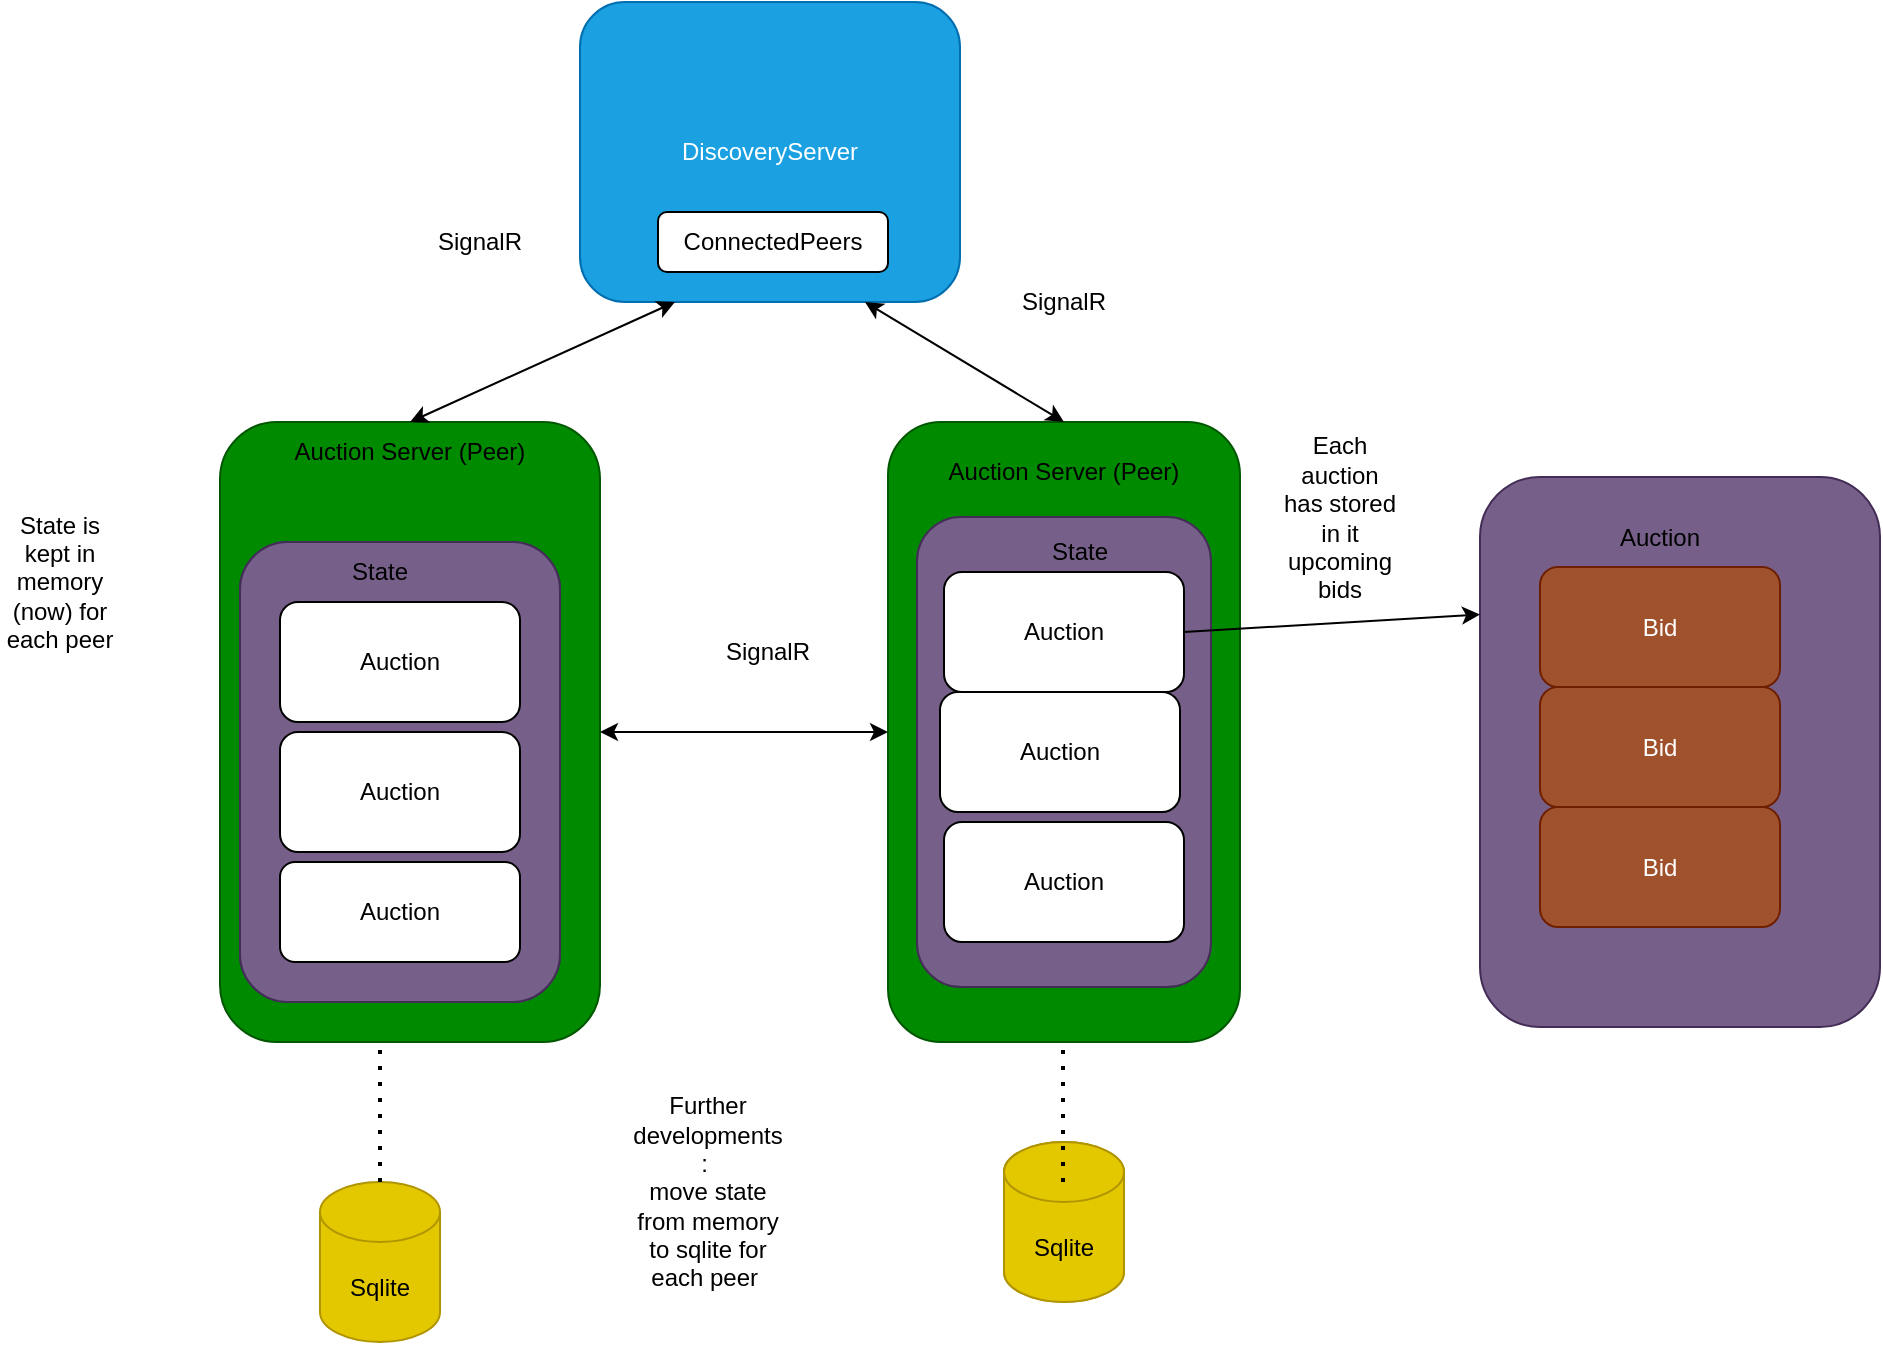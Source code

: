 <mxfile>
    <diagram id="bJKDXP5qXSIunAaAtHj4" name="Page-1">
        <mxGraphModel dx="1051" dy="787" grid="1" gridSize="10" guides="1" tooltips="1" connect="1" arrows="1" fold="1" page="1" pageScale="1" pageWidth="827" pageHeight="1169" math="0" shadow="0">
            <root>
                <mxCell id="0"/>
                <mxCell id="1" parent="0"/>
                <mxCell id="46" value="" style="rounded=1;whiteSpace=wrap;html=1;fillColor=#76608a;fontColor=#ffffff;strokeColor=#432D57;" vertex="1" parent="1">
                    <mxGeometry x="770" y="317.5" width="200" height="275" as="geometry"/>
                </mxCell>
                <mxCell id="3" value="AuctionServer" style="rounded=1;whiteSpace=wrap;html=1;fillColor=#008a00;fontColor=#ffffff;strokeColor=#005700;" vertex="1" parent="1">
                    <mxGeometry x="140" y="290" width="190" height="310" as="geometry"/>
                </mxCell>
                <mxCell id="29" value="" style="rounded=1;whiteSpace=wrap;html=1;fillColor=#647687;fontColor=#ffffff;strokeColor=#314354;" vertex="1" parent="1">
                    <mxGeometry x="150" y="350" width="160" height="230" as="geometry"/>
                </mxCell>
                <mxCell id="25" value="" style="rounded=1;whiteSpace=wrap;html=1;fillColor=#76608a;fontColor=#ffffff;strokeColor=#432D57;" vertex="1" parent="1">
                    <mxGeometry x="150" y="350" width="160" height="230" as="geometry"/>
                </mxCell>
                <mxCell id="6" value="AuctionServer" style="rounded=1;whiteSpace=wrap;html=1;fillColor=#008a00;fontColor=#ffffff;strokeColor=#005700;" vertex="1" parent="1">
                    <mxGeometry x="474" y="290" width="176" height="310" as="geometry"/>
                </mxCell>
                <mxCell id="2" value="DiscoveryServer" style="rounded=1;whiteSpace=wrap;html=1;fillColor=#1ba1e2;fontColor=#ffffff;strokeColor=#006EAF;" vertex="1" parent="1">
                    <mxGeometry x="320" y="80" width="190" height="150" as="geometry"/>
                </mxCell>
                <mxCell id="13" value="" style="endArrow=classic;startArrow=classic;html=1;exitX=0.5;exitY=0;exitDx=0;exitDy=0;entryX=0.25;entryY=1;entryDx=0;entryDy=0;" edge="1" parent="1" source="3" target="2">
                    <mxGeometry width="50" height="50" relative="1" as="geometry">
                        <mxPoint x="270" y="280" as="sourcePoint"/>
                        <mxPoint x="350" y="190" as="targetPoint"/>
                    </mxGeometry>
                </mxCell>
                <mxCell id="14" value="" style="endArrow=classic;startArrow=classic;html=1;exitX=1;exitY=0.5;exitDx=0;exitDy=0;entryX=0;entryY=0.5;entryDx=0;entryDy=0;" edge="1" parent="1" source="3" target="6">
                    <mxGeometry width="50" height="50" relative="1" as="geometry">
                        <mxPoint x="390" y="430" as="sourcePoint"/>
                        <mxPoint x="440" y="380" as="targetPoint"/>
                    </mxGeometry>
                </mxCell>
                <mxCell id="15" value="" style="endArrow=classic;startArrow=classic;html=1;exitX=0.75;exitY=1;exitDx=0;exitDy=0;entryX=0.5;entryY=0;entryDx=0;entryDy=0;" edge="1" parent="1" source="2" target="6">
                    <mxGeometry width="50" height="50" relative="1" as="geometry">
                        <mxPoint x="340" y="330" as="sourcePoint"/>
                        <mxPoint x="484" y="330" as="targetPoint"/>
                    </mxGeometry>
                </mxCell>
                <mxCell id="16" value="SignalR" style="text;html=1;strokeColor=none;fillColor=none;align=center;verticalAlign=middle;whiteSpace=wrap;rounded=0;" vertex="1" parent="1">
                    <mxGeometry x="240" y="185" width="60" height="30" as="geometry"/>
                </mxCell>
                <mxCell id="17" value="Auction" style="rounded=1;whiteSpace=wrap;html=1;" vertex="1" parent="1">
                    <mxGeometry x="170" y="380" width="120" height="60" as="geometry"/>
                </mxCell>
                <mxCell id="18" value="Auction" style="rounded=1;whiteSpace=wrap;html=1;" vertex="1" parent="1">
                    <mxGeometry x="170" y="445" width="120" height="60" as="geometry"/>
                </mxCell>
                <mxCell id="19" value="Auction" style="rounded=1;whiteSpace=wrap;html=1;" vertex="1" parent="1">
                    <mxGeometry x="170" y="510" width="120" height="50" as="geometry"/>
                </mxCell>
                <mxCell id="20" value="Auction" style="rounded=1;whiteSpace=wrap;html=1;" vertex="1" parent="1">
                    <mxGeometry x="502" y="340" width="120" height="60" as="geometry"/>
                </mxCell>
                <mxCell id="21" value="Auction" style="rounded=1;whiteSpace=wrap;html=1;" vertex="1" parent="1">
                    <mxGeometry x="502" y="420" width="120" height="60" as="geometry"/>
                </mxCell>
                <mxCell id="22" value="Auction" style="rounded=1;whiteSpace=wrap;html=1;" vertex="1" parent="1">
                    <mxGeometry x="502" y="500" width="120" height="50" as="geometry"/>
                </mxCell>
                <mxCell id="23" value="Auction Server (Peer)" style="text;html=1;strokeColor=none;fillColor=none;align=center;verticalAlign=middle;whiteSpace=wrap;rounded=0;" vertex="1" parent="1">
                    <mxGeometry x="175" y="290" width="120" height="30" as="geometry"/>
                </mxCell>
                <mxCell id="24" value="Auction Server (Peer)" style="text;html=1;strokeColor=none;fillColor=none;align=center;verticalAlign=middle;whiteSpace=wrap;rounded=0;" vertex="1" parent="1">
                    <mxGeometry x="502" y="300" width="120" height="30" as="geometry"/>
                </mxCell>
                <mxCell id="26" value="State is kept in memory (now) for each peer" style="text;html=1;strokeColor=none;fillColor=none;align=center;verticalAlign=middle;whiteSpace=wrap;rounded=0;" vertex="1" parent="1">
                    <mxGeometry x="30" y="355" width="60" height="30" as="geometry"/>
                </mxCell>
                <mxCell id="27" value="Sqlite" style="shape=cylinder3;whiteSpace=wrap;html=1;boundedLbl=1;backgroundOutline=1;size=15;fillColor=#e3c800;fontColor=#000000;strokeColor=#B09500;" vertex="1" parent="1">
                    <mxGeometry x="190" y="670" width="60" height="80" as="geometry"/>
                </mxCell>
                <mxCell id="28" value="" style="shape=cylinder3;whiteSpace=wrap;html=1;boundedLbl=1;backgroundOutline=1;size=15;fillColor=#e3c800;fontColor=#000000;strokeColor=#B09500;" vertex="1" parent="1">
                    <mxGeometry x="532" y="650" width="60" height="80" as="geometry"/>
                </mxCell>
                <mxCell id="30" value="" style="rounded=1;whiteSpace=wrap;html=1;fillColor=#76608a;fontColor=#ffffff;strokeColor=#432D57;" vertex="1" parent="1">
                    <mxGeometry x="488.5" y="337.5" width="147" height="235" as="geometry"/>
                </mxCell>
                <mxCell id="31" value="Auction" style="rounded=1;whiteSpace=wrap;html=1;" vertex="1" parent="1">
                    <mxGeometry x="502" y="365" width="120" height="60" as="geometry"/>
                </mxCell>
                <mxCell id="32" value="Auction" style="rounded=1;whiteSpace=wrap;html=1;" vertex="1" parent="1">
                    <mxGeometry x="500" y="425" width="120" height="60" as="geometry"/>
                </mxCell>
                <mxCell id="33" value="Auction" style="rounded=1;whiteSpace=wrap;html=1;" vertex="1" parent="1">
                    <mxGeometry x="502" y="490" width="120" height="60" as="geometry"/>
                </mxCell>
                <mxCell id="34" value="State" style="text;html=1;strokeColor=none;fillColor=none;align=center;verticalAlign=middle;whiteSpace=wrap;rounded=0;" vertex="1" parent="1">
                    <mxGeometry x="190" y="350" width="60" height="30" as="geometry"/>
                </mxCell>
                <mxCell id="35" value="State" style="text;html=1;strokeColor=none;fillColor=none;align=center;verticalAlign=middle;whiteSpace=wrap;rounded=0;" vertex="1" parent="1">
                    <mxGeometry x="540" y="340" width="60" height="30" as="geometry"/>
                </mxCell>
                <mxCell id="36" value="" style="endArrow=none;dashed=1;html=1;dashPattern=1 3;strokeWidth=2;exitX=0.5;exitY=0;exitDx=0;exitDy=0;exitPerimeter=0;entryX=0.421;entryY=1.01;entryDx=0;entryDy=0;entryPerimeter=0;" edge="1" parent="1" source="27" target="3">
                    <mxGeometry width="50" height="50" relative="1" as="geometry">
                        <mxPoint x="390" y="430" as="sourcePoint"/>
                        <mxPoint x="440" y="380" as="targetPoint"/>
                    </mxGeometry>
                </mxCell>
                <mxCell id="37" value="Sqlite" style="shape=cylinder3;whiteSpace=wrap;html=1;boundedLbl=1;backgroundOutline=1;size=15;fillColor=#e3c800;fontColor=#000000;strokeColor=#B09500;" vertex="1" parent="1">
                    <mxGeometry x="532" y="650" width="60" height="80" as="geometry"/>
                </mxCell>
                <mxCell id="38" value="" style="endArrow=none;dashed=1;html=1;dashPattern=1 3;strokeWidth=2;exitX=0.5;exitY=0;exitDx=0;exitDy=0;exitPerimeter=0;entryX=0.421;entryY=1.01;entryDx=0;entryDy=0;entryPerimeter=0;" edge="1" parent="1">
                    <mxGeometry width="50" height="50" relative="1" as="geometry">
                        <mxPoint x="561.51" y="670" as="sourcePoint"/>
                        <mxPoint x="561.5" y="603.1" as="targetPoint"/>
                    </mxGeometry>
                </mxCell>
                <mxCell id="39" value="Further developments :&amp;nbsp;&lt;br&gt;move state from memory to sqlite for each peer&amp;nbsp;" style="text;html=1;strokeColor=none;fillColor=none;align=center;verticalAlign=middle;whiteSpace=wrap;rounded=0;" vertex="1" parent="1">
                    <mxGeometry x="354" y="660" width="60" height="30" as="geometry"/>
                </mxCell>
                <mxCell id="40" value="SignalR" style="text;html=1;strokeColor=none;fillColor=none;align=center;verticalAlign=middle;whiteSpace=wrap;rounded=0;" vertex="1" parent="1">
                    <mxGeometry x="384" y="390" width="60" height="30" as="geometry"/>
                </mxCell>
                <mxCell id="41" value="SignalR" style="text;html=1;strokeColor=none;fillColor=none;align=center;verticalAlign=middle;whiteSpace=wrap;rounded=0;" vertex="1" parent="1">
                    <mxGeometry x="532" y="215" width="60" height="30" as="geometry"/>
                </mxCell>
                <mxCell id="42" value="ConnectedPeers" style="rounded=1;whiteSpace=wrap;html=1;" vertex="1" parent="1">
                    <mxGeometry x="359" y="185" width="115" height="30" as="geometry"/>
                </mxCell>
                <mxCell id="43" value="Bid" style="rounded=1;whiteSpace=wrap;html=1;fillColor=#a0522d;fontColor=#ffffff;strokeColor=#6D1F00;" vertex="1" parent="1">
                    <mxGeometry x="800" y="362.5" width="120" height="60" as="geometry"/>
                </mxCell>
                <mxCell id="44" value="Bid" style="rounded=1;whiteSpace=wrap;html=1;fillColor=#a0522d;fontColor=#ffffff;strokeColor=#6D1F00;" vertex="1" parent="1">
                    <mxGeometry x="800" y="422.5" width="120" height="60" as="geometry"/>
                </mxCell>
                <mxCell id="45" value="Bid" style="rounded=1;whiteSpace=wrap;html=1;fillColor=#a0522d;fontColor=#ffffff;strokeColor=#6D1F00;" vertex="1" parent="1">
                    <mxGeometry x="800" y="482.5" width="120" height="60" as="geometry"/>
                </mxCell>
                <mxCell id="47" value="Auction" style="text;html=1;strokeColor=none;fillColor=none;align=center;verticalAlign=middle;whiteSpace=wrap;rounded=0;" vertex="1" parent="1">
                    <mxGeometry x="830" y="332.5" width="60" height="30" as="geometry"/>
                </mxCell>
                <mxCell id="48" value="" style="endArrow=classic;html=1;exitX=1;exitY=0.5;exitDx=0;exitDy=0;entryX=0;entryY=0.25;entryDx=0;entryDy=0;" edge="1" parent="1" source="31" target="46">
                    <mxGeometry width="50" height="50" relative="1" as="geometry">
                        <mxPoint x="750" y="480" as="sourcePoint"/>
                        <mxPoint x="800" y="430" as="targetPoint"/>
                    </mxGeometry>
                </mxCell>
                <mxCell id="49" value="Each auction has stored in it upcoming bids" style="text;html=1;strokeColor=none;fillColor=none;align=center;verticalAlign=middle;whiteSpace=wrap;rounded=0;" vertex="1" parent="1">
                    <mxGeometry x="670" y="310" width="60" height="55" as="geometry"/>
                </mxCell>
            </root>
        </mxGraphModel>
    </diagram>
</mxfile>